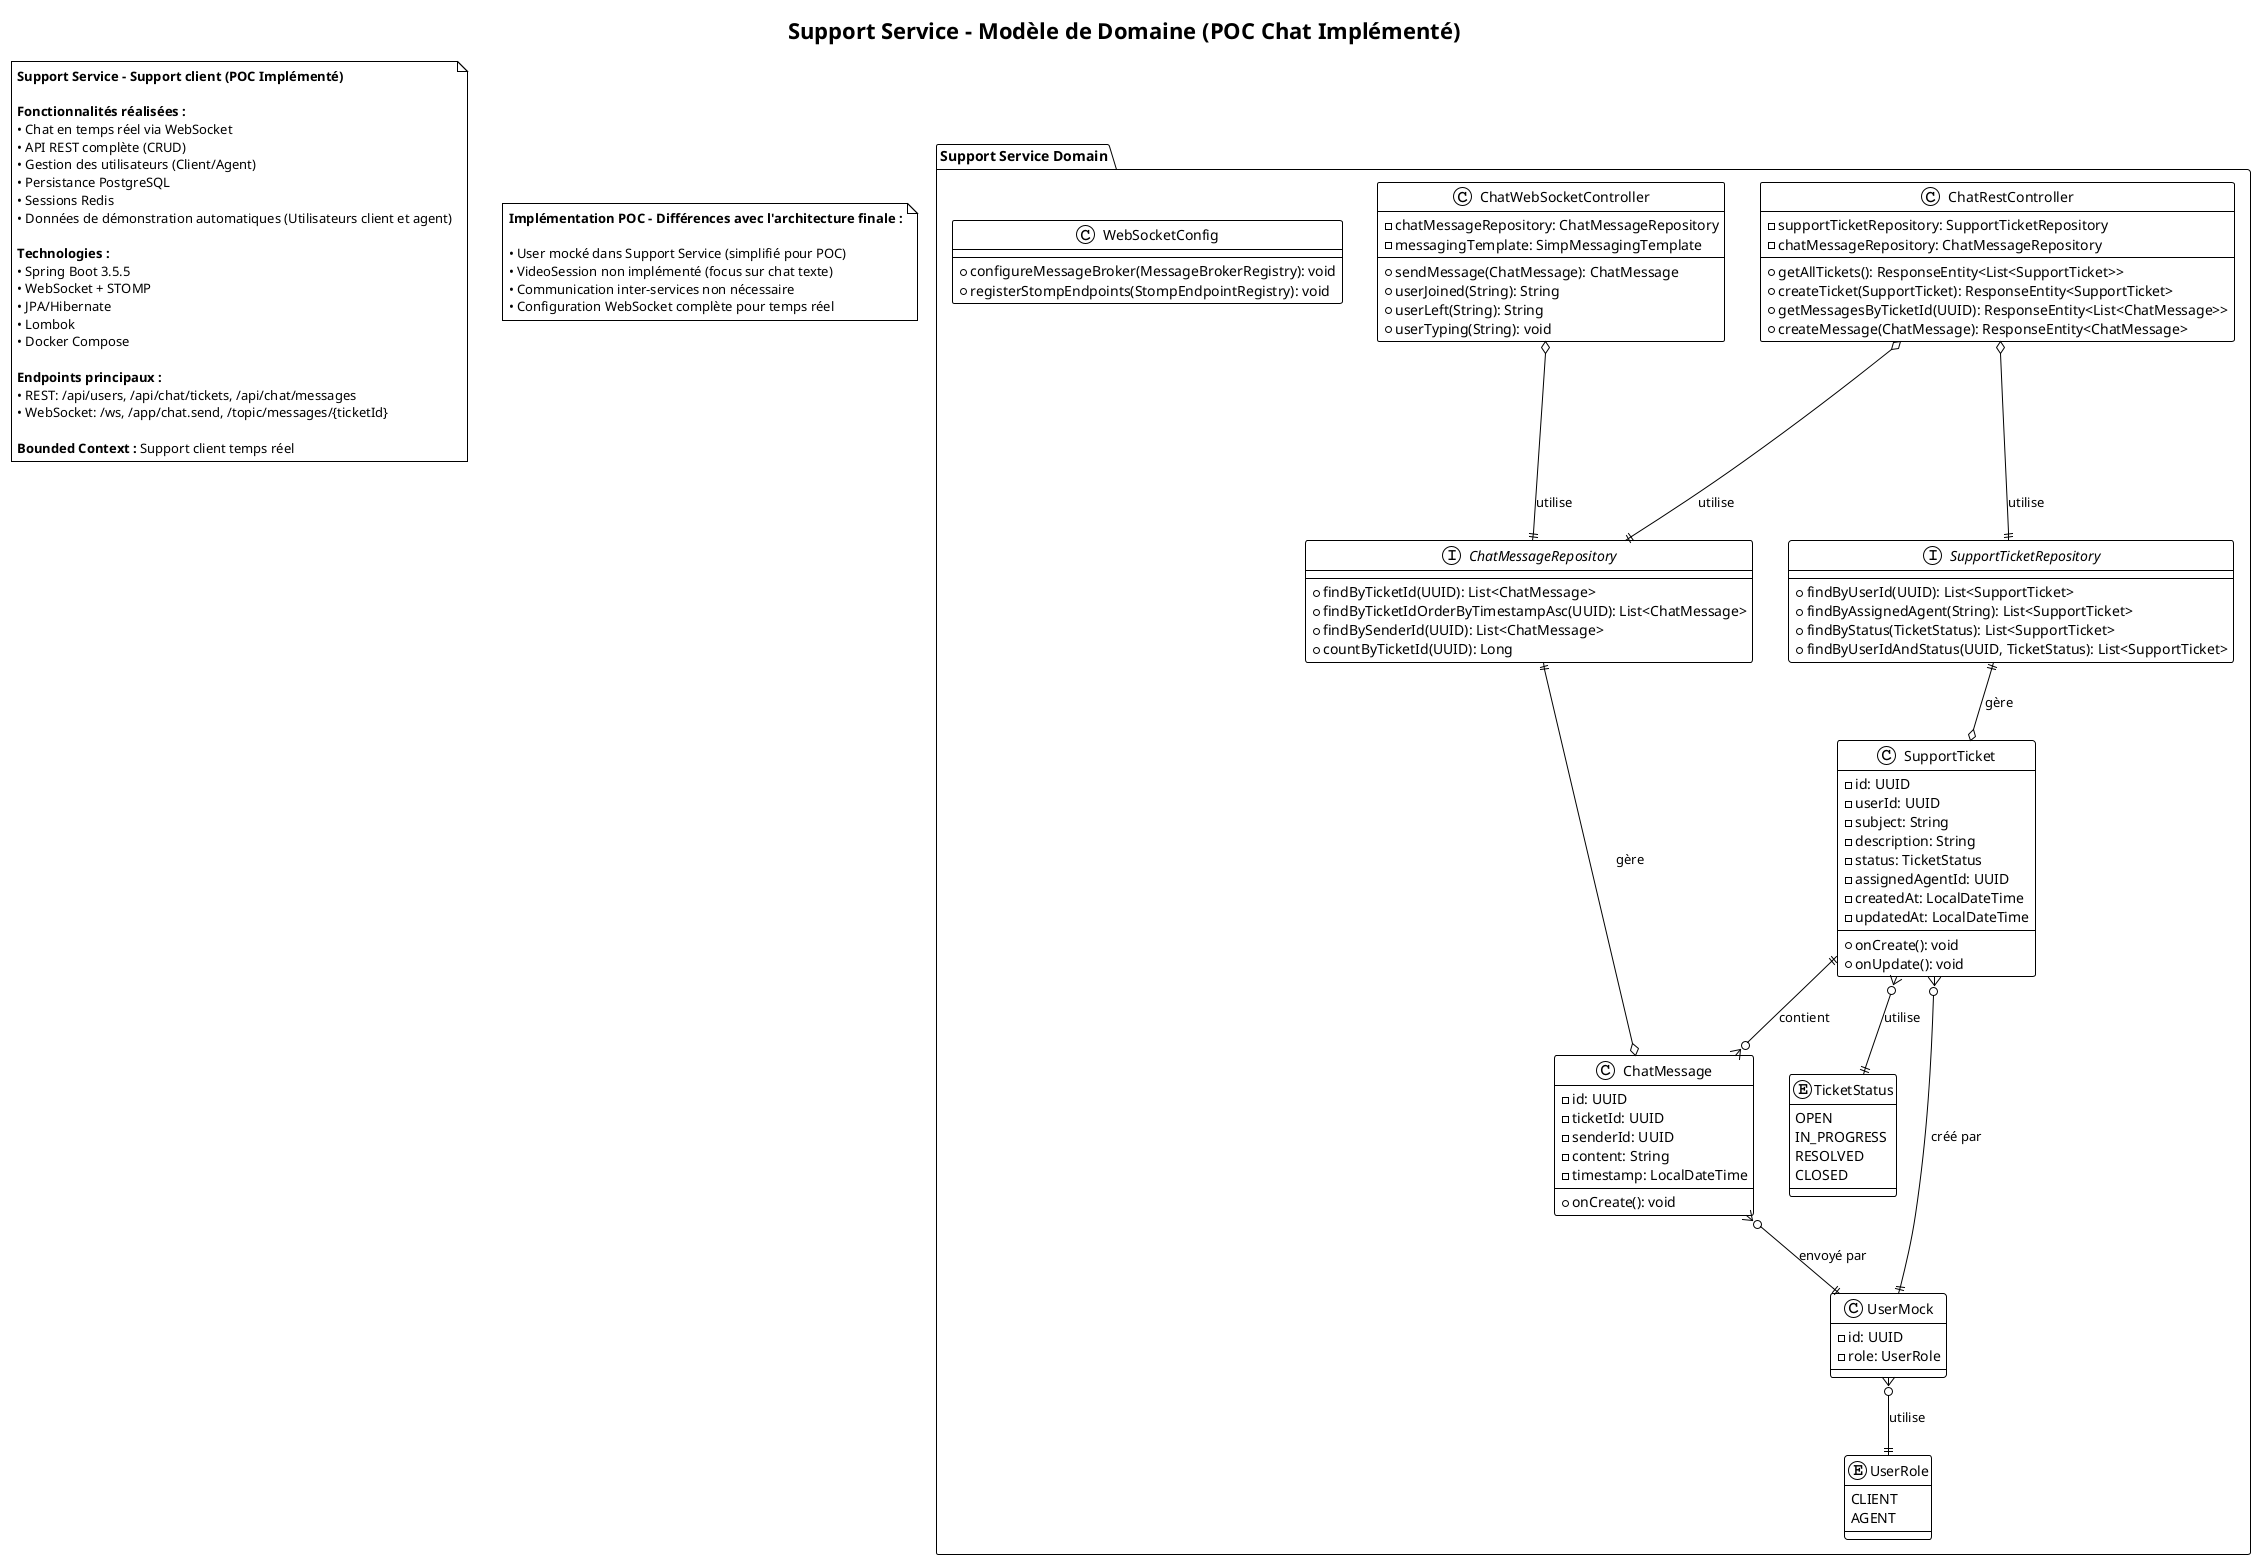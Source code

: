 @startuml Support Service - Diagramme de Classes
!theme plain

title Support Service - Modèle de Domaine (POC Chat Implémenté)

package "Support Service Domain" {
  
  ' === ENTITIES ===
  class SupportTicket {
    -id: UUID
    -userId: UUID
    -subject: String
    -description: String
    -status: TicketStatus
    -assignedAgentId: UUID
    -createdAt: LocalDateTime
    -updatedAt: LocalDateTime
    --
    +onCreate(): void
    +onUpdate(): void
  }
  
  class ChatMessage {
    -id: UUID
    -ticketId: UUID
    -senderId: UUID
    -content: String
    -timestamp: LocalDateTime
    --
    +onCreate(): void
  }

  class UserMock {
    -id: UUID
    -role: UserRole
  }

  ' === ENUMS ===
  enum TicketStatus {
    OPEN
    IN_PROGRESS
    RESOLVED
    CLOSED
  }
  
  enum UserRole {
    CLIENT
    AGENT
  }
  
  ' === REPOSITORIES ===
  interface SupportTicketRepository {
    +findByUserId(UUID): List<SupportTicket>
    +findByAssignedAgent(String): List<SupportTicket>
    +findByStatus(TicketStatus): List<SupportTicket>
    +findByUserIdAndStatus(UUID, TicketStatus): List<SupportTicket>
  }
  
  interface ChatMessageRepository {
    +findByTicketId(UUID): List<ChatMessage>
    +findByTicketIdOrderByTimestampAsc(UUID): List<ChatMessage>
    +findBySenderId(UUID): List<ChatMessage>
    +countByTicketId(UUID): Long
  }
  
  ' === REST CONTROLLERS ===
  class ChatRestController {
    -supportTicketRepository: SupportTicketRepository
    -chatMessageRepository: ChatMessageRepository
    --
    +getAllTickets(): ResponseEntity<List<SupportTicket>>
    +createTicket(SupportTicket): ResponseEntity<SupportTicket>
    +getMessagesByTicketId(UUID): ResponseEntity<List<ChatMessage>>
    +createMessage(ChatMessage): ResponseEntity<ChatMessage>
  }
  

  ' === WEBSOCKET COMPONENTS ===
  class ChatWebSocketController {
    -chatMessageRepository: ChatMessageRepository
    -messagingTemplate: SimpMessagingTemplate
    --
    +sendMessage(ChatMessage): ChatMessage
    +userJoined(String): String
    +userLeft(String): String
    +userTyping(String): void
  }
  
  class WebSocketConfig {
    --
    +configureMessageBroker(MessageBrokerRegistry): void
    +registerStompEndpoints(StompEndpointRegistry): void
  }

  ' === RELATIONS ===
  SupportTicket ||--o{ ChatMessage : "contient"
  SupportTicket }o--|| TicketStatus : "utilise"
  UserMock }o--|| UserRole : "utilise"
  ChatMessage }o--|| UserMock : "envoyé par"
  SupportTicket }o--|| UserMock : "créé par"
  
  SupportTicketRepository ||--o SupportTicket : "gère"
  ChatMessageRepository ||--o ChatMessage : "gère"

  ChatRestController o--|| SupportTicketRepository : "utilise"
  ChatRestController o--|| ChatMessageRepository : "utilise"
  ChatWebSocketController o--|| ChatMessageRepository : "utilise"
}

note as architecture_note
  **Support Service - Support client (POC Implémenté)**
  
  **Fonctionnalités réalisées :**
  • Chat en temps réel via WebSocket
  • API REST complète (CRUD)
  • Gestion des utilisateurs (Client/Agent)
  • Persistance PostgreSQL
  • Sessions Redis
  • Données de démonstration automatiques (Utilisateurs client et agent)
  
  **Technologies :**
  • Spring Boot 3.5.5
  • WebSocket + STOMP
  • JPA/Hibernate
  • Lombok
  • Docker Compose
  
  **Endpoints principaux :**
  • REST: /api/users, /api/chat/tickets, /api/chat/messages
  • WebSocket: /ws, /app/chat.send, /topic/messages/{ticketId}
  
  **Bounded Context :** Support client temps réel
end note

note as implementation_note
  **Implémentation POC - Différences avec l'architecture finale :**
  
  • User mocké dans Support Service (simplifié pour POC)
  • VideoSession non implémenté (focus sur chat texte)
  • Communication inter-services non nécessaire
  • Configuration WebSocket complète pour temps réel
end note

@enduml